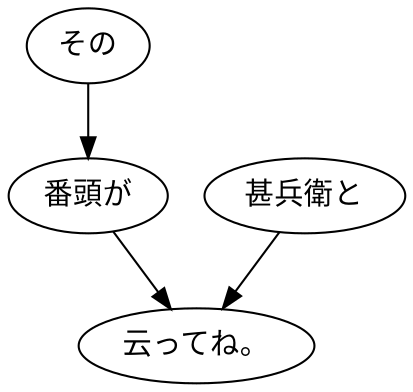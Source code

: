 digraph graph3693 {
	node0 [label="その"];
	node1 [label="番頭が"];
	node2 [label="甚兵衛と"];
	node3 [label="云ってね。"];
	node0 -> node1;
	node1 -> node3;
	node2 -> node3;
}
